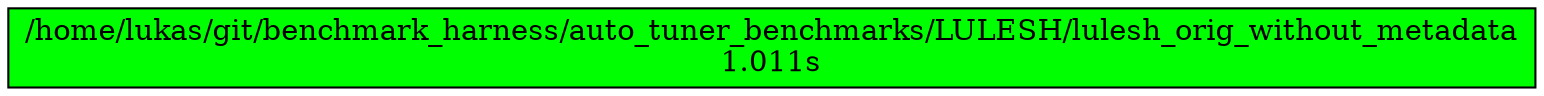 strict digraph {
"/home/lukas/git/benchmark_harness/auto_tuner_benchmarks/LULESH/lulesh_orig_without_metadata\n1.011s" [color=black, fillcolor=green, style=filled, shape=box];
}
